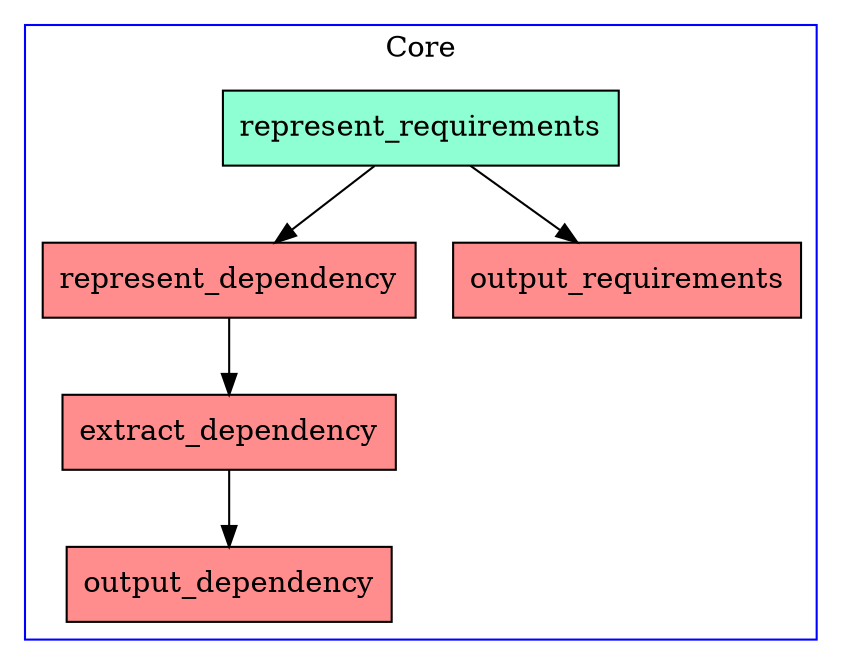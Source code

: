 digraph "qwerk Requirements Dependency" {
node [shape=record, style=filled];


subgraph "cluster_Core" {
label = "Core";
color=blue;
node [style=filled, fillcolor="#8DFFD2"] represent_requirements;
node [style=filled, fillcolor="#FF8D8D"] represent_dependency;
node [style=filled, fillcolor="#FF8D8D"] extract_dependency;
node [style=filled, fillcolor="#FF8D8D"] output_dependency;
node [style=filled, fillcolor="#FF8D8D"] output_requirements;
}


represent_requirements -> represent_dependency;
represent_dependency -> extract_dependency;
extract_dependency -> output_dependency;
represent_requirements -> output_requirements;
}

